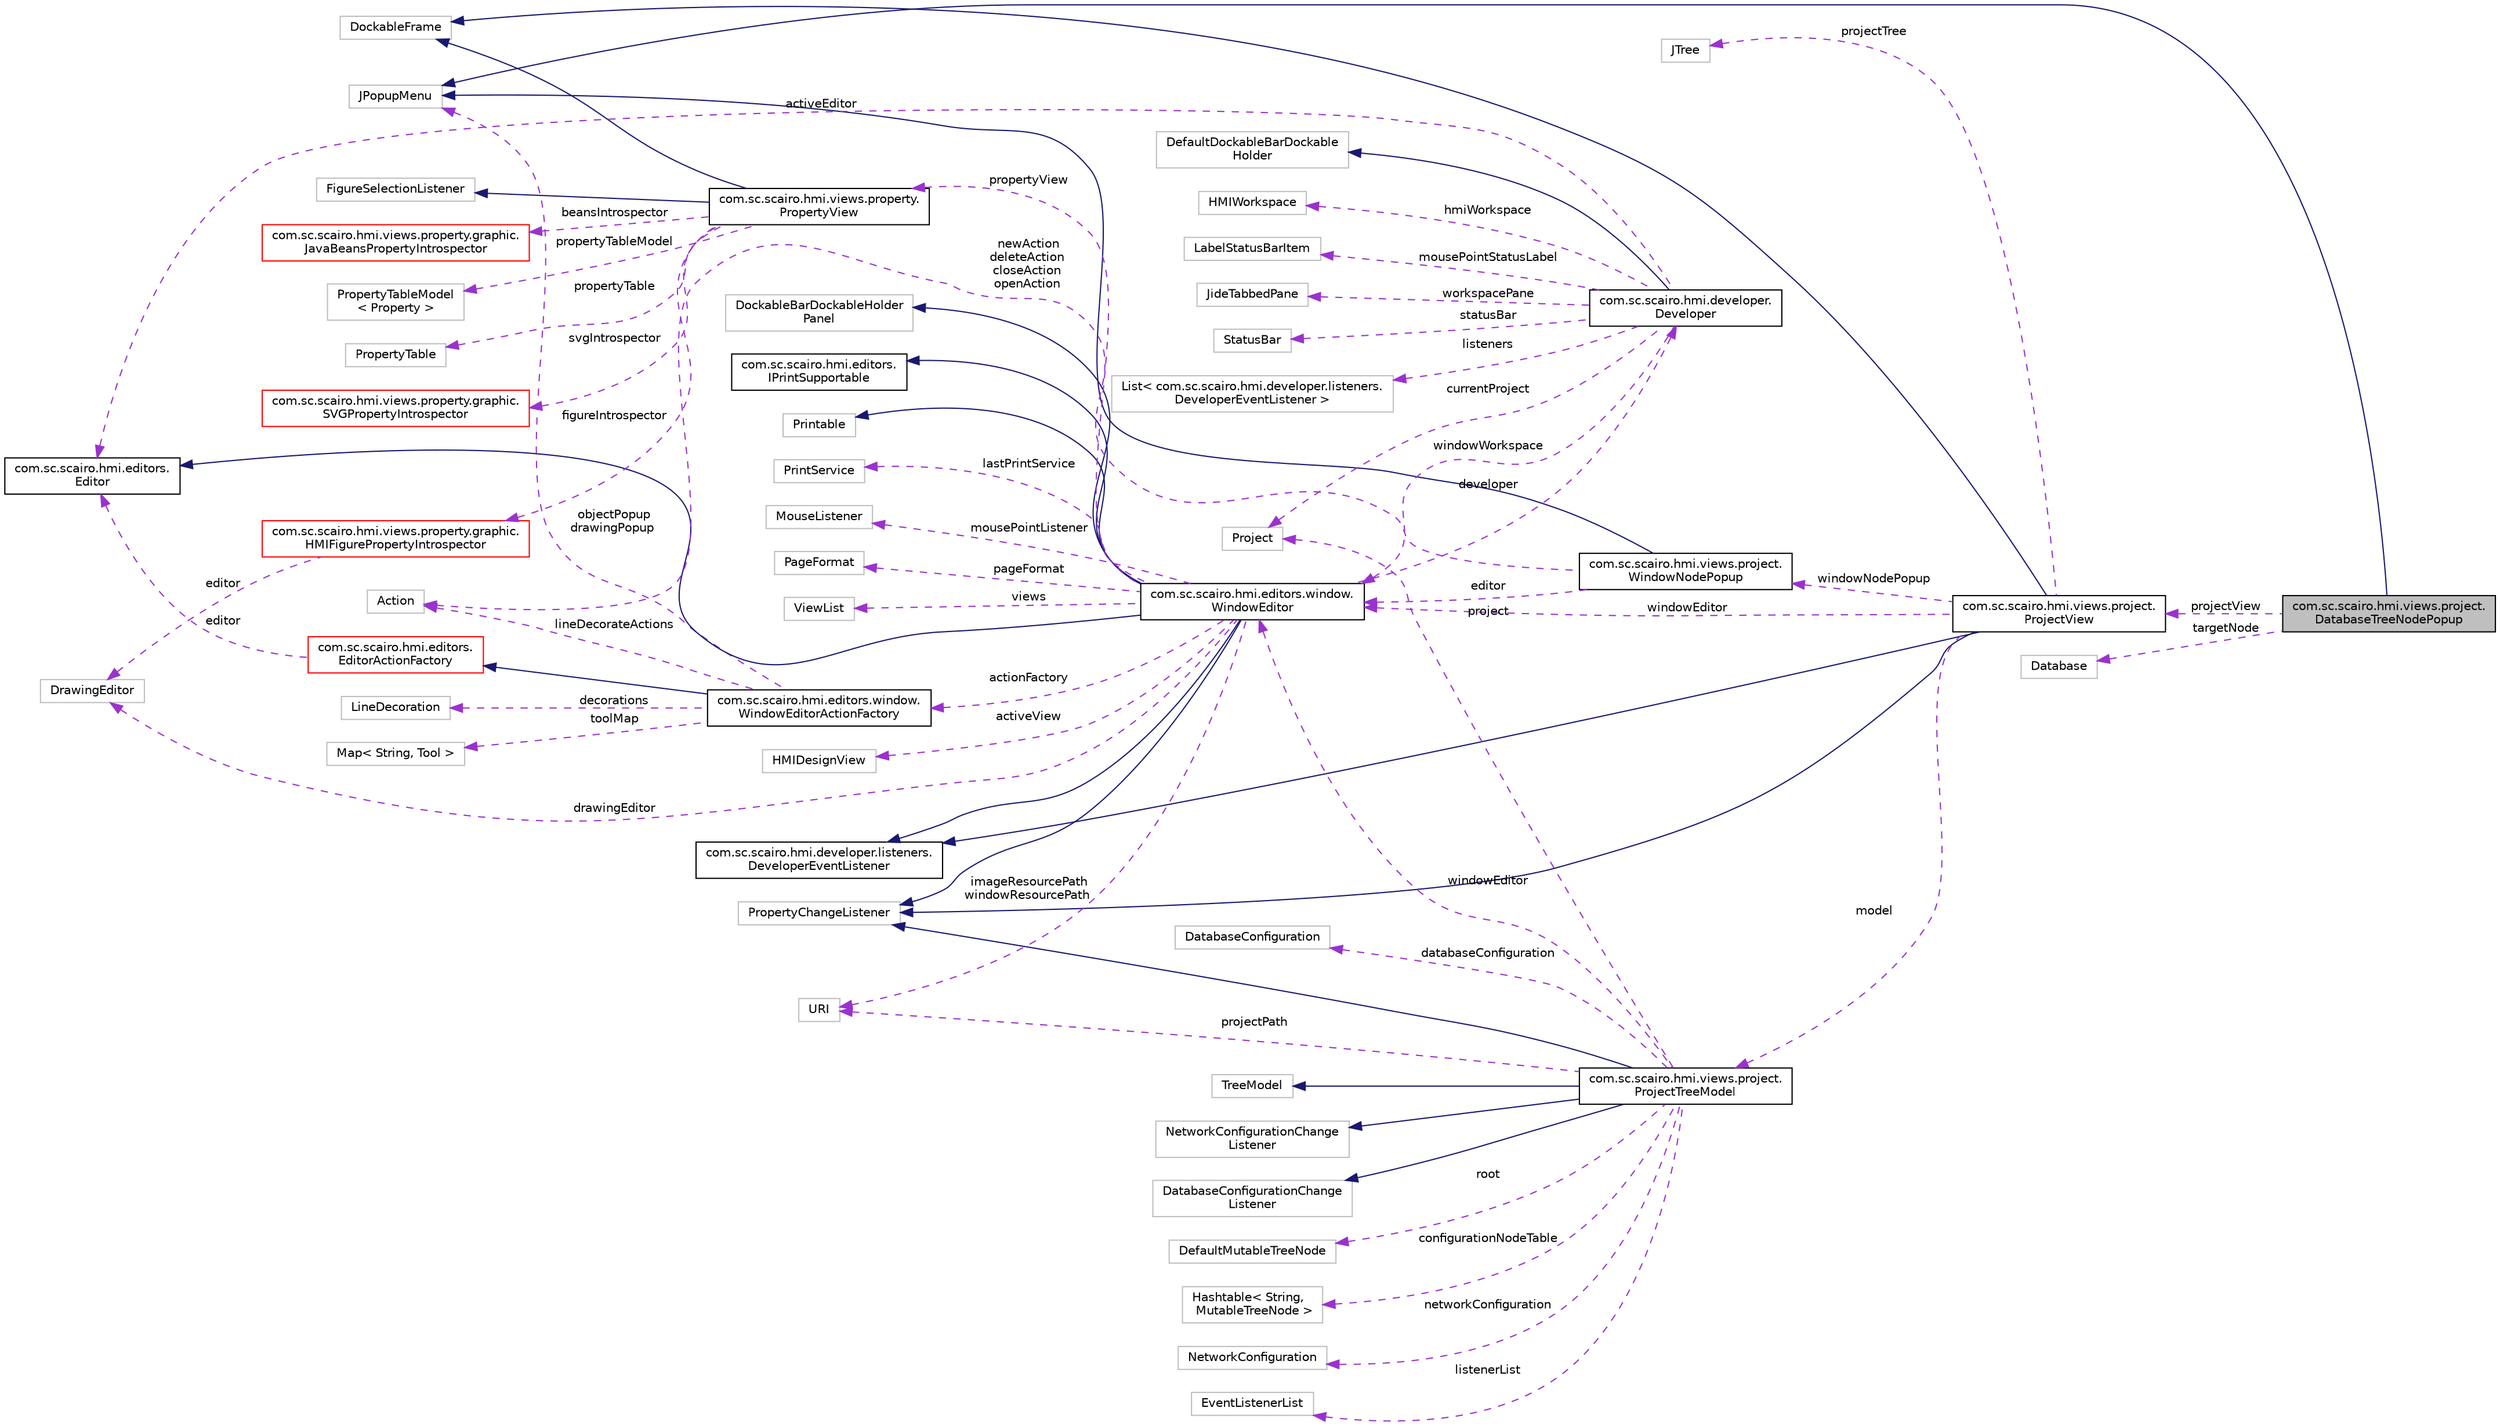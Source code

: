 digraph "com.sc.scairo.hmi.views.project.DatabaseTreeNodePopup"
{
 // LATEX_PDF_SIZE
  edge [fontname="Helvetica",fontsize="10",labelfontname="Helvetica",labelfontsize="10"];
  node [fontname="Helvetica",fontsize="10",shape=record];
  rankdir="LR";
  Node1 [label="com.sc.scairo.hmi.views.project.\lDatabaseTreeNodePopup",height=0.2,width=0.4,color="black", fillcolor="grey75", style="filled", fontcolor="black",tooltip=" "];
  Node2 -> Node1 [dir="back",color="midnightblue",fontsize="10",style="solid",fontname="Helvetica"];
  Node2 [label="JPopupMenu",height=0.2,width=0.4,color="grey75", fillcolor="white", style="filled",tooltip=" "];
  Node3 -> Node1 [dir="back",color="darkorchid3",fontsize="10",style="dashed",label=" targetNode" ,fontname="Helvetica"];
  Node3 [label="Database",height=0.2,width=0.4,color="grey75", fillcolor="white", style="filled",tooltip=" "];
  Node4 -> Node1 [dir="back",color="darkorchid3",fontsize="10",style="dashed",label=" projectView" ,fontname="Helvetica"];
  Node4 [label="com.sc.scairo.hmi.views.project.\lProjectView",height=0.2,width=0.4,color="black", fillcolor="white", style="filled",URL="$classcom_1_1sc_1_1scairo_1_1hmi_1_1views_1_1project_1_1_project_view.html",tooltip=" "];
  Node5 -> Node4 [dir="back",color="midnightblue",fontsize="10",style="solid",fontname="Helvetica"];
  Node5 [label="DockableFrame",height=0.2,width=0.4,color="grey75", fillcolor="white", style="filled",tooltip=" "];
  Node6 -> Node4 [dir="back",color="midnightblue",fontsize="10",style="solid",fontname="Helvetica"];
  Node6 [label="com.sc.scairo.hmi.developer.listeners.\lDeveloperEventListener",height=0.2,width=0.4,color="black", fillcolor="white", style="filled",URL="$interfacecom_1_1sc_1_1scairo_1_1hmi_1_1developer_1_1listeners_1_1_developer_event_listener.html",tooltip=" "];
  Node7 -> Node4 [dir="back",color="midnightblue",fontsize="10",style="solid",fontname="Helvetica"];
  Node7 [label="PropertyChangeListener",height=0.2,width=0.4,color="grey75", fillcolor="white", style="filled",tooltip=" "];
  Node8 -> Node4 [dir="back",color="darkorchid3",fontsize="10",style="dashed",label=" windowNodePopup" ,fontname="Helvetica"];
  Node8 [label="com.sc.scairo.hmi.views.project.\lWindowNodePopup",height=0.2,width=0.4,color="black", fillcolor="white", style="filled",URL="$classcom_1_1sc_1_1scairo_1_1hmi_1_1views_1_1project_1_1_window_node_popup.html",tooltip=" "];
  Node2 -> Node8 [dir="back",color="midnightblue",fontsize="10",style="solid",fontname="Helvetica"];
  Node9 -> Node8 [dir="back",color="darkorchid3",fontsize="10",style="dashed",label=" editor" ,fontname="Helvetica"];
  Node9 [label="com.sc.scairo.hmi.editors.window.\lWindowEditor",height=0.2,width=0.4,color="black", fillcolor="white", style="filled",URL="$classcom_1_1sc_1_1scairo_1_1hmi_1_1editors_1_1window_1_1_window_editor.html",tooltip=" "];
  Node10 -> Node9 [dir="back",color="midnightblue",fontsize="10",style="solid",fontname="Helvetica"];
  Node10 [label="DockableBarDockableHolder\lPanel",height=0.2,width=0.4,color="grey75", fillcolor="white", style="filled",tooltip=" "];
  Node6 -> Node9 [dir="back",color="midnightblue",fontsize="10",style="solid",fontname="Helvetica"];
  Node7 -> Node9 [dir="back",color="midnightblue",fontsize="10",style="solid",fontname="Helvetica"];
  Node11 -> Node9 [dir="back",color="midnightblue",fontsize="10",style="solid",fontname="Helvetica"];
  Node11 [label="com.sc.scairo.hmi.editors.\lEditor",height=0.2,width=0.4,color="black", fillcolor="white", style="filled",URL="$interfacecom_1_1sc_1_1scairo_1_1hmi_1_1editors_1_1_editor.html",tooltip=" "];
  Node12 -> Node9 [dir="back",color="midnightblue",fontsize="10",style="solid",fontname="Helvetica"];
  Node12 [label="com.sc.scairo.hmi.editors.\lIPrintSupportable",height=0.2,width=0.4,color="black", fillcolor="white", style="filled",URL="$interfacecom_1_1sc_1_1scairo_1_1hmi_1_1editors_1_1_i_print_supportable.html",tooltip=" "];
  Node13 -> Node9 [dir="back",color="midnightblue",fontsize="10",style="solid",fontname="Helvetica"];
  Node13 [label="Printable",height=0.2,width=0.4,color="grey75", fillcolor="white", style="filled",tooltip=" "];
  Node14 -> Node9 [dir="back",color="darkorchid3",fontsize="10",style="dashed",label=" drawingEditor" ,fontname="Helvetica"];
  Node14 [label="DrawingEditor",height=0.2,width=0.4,color="grey75", fillcolor="white", style="filled",tooltip=" "];
  Node15 -> Node9 [dir="back",color="darkorchid3",fontsize="10",style="dashed",label=" lastPrintService" ,fontname="Helvetica"];
  Node15 [label="PrintService",height=0.2,width=0.4,color="grey75", fillcolor="white", style="filled",tooltip=" "];
  Node16 -> Node9 [dir="back",color="darkorchid3",fontsize="10",style="dashed",label=" mousePointListener" ,fontname="Helvetica"];
  Node16 [label="MouseListener",height=0.2,width=0.4,color="grey75", fillcolor="white", style="filled",tooltip=" "];
  Node17 -> Node9 [dir="back",color="darkorchid3",fontsize="10",style="dashed",label=" pageFormat" ,fontname="Helvetica"];
  Node17 [label="PageFormat",height=0.2,width=0.4,color="grey75", fillcolor="white", style="filled",tooltip=" "];
  Node18 -> Node9 [dir="back",color="darkorchid3",fontsize="10",style="dashed",label=" views" ,fontname="Helvetica"];
  Node18 [label="ViewList",height=0.2,width=0.4,color="grey75", fillcolor="white", style="filled",tooltip=" "];
  Node19 -> Node9 [dir="back",color="darkorchid3",fontsize="10",style="dashed",label=" imageResourcePath\nwindowResourcePath" ,fontname="Helvetica"];
  Node19 [label="URI",height=0.2,width=0.4,color="grey75", fillcolor="white", style="filled",tooltip=" "];
  Node20 -> Node9 [dir="back",color="darkorchid3",fontsize="10",style="dashed",label=" activeView" ,fontname="Helvetica"];
  Node20 [label="HMIDesignView",height=0.2,width=0.4,color="grey75", fillcolor="white", style="filled",tooltip=" "];
  Node21 -> Node9 [dir="back",color="darkorchid3",fontsize="10",style="dashed",label=" developer" ,fontname="Helvetica"];
  Node21 [label="com.sc.scairo.hmi.developer.\lDeveloper",height=0.2,width=0.4,color="black", fillcolor="white", style="filled",URL="$classcom_1_1sc_1_1scairo_1_1hmi_1_1developer_1_1_developer.html",tooltip=" "];
  Node22 -> Node21 [dir="back",color="midnightblue",fontsize="10",style="solid",fontname="Helvetica"];
  Node22 [label="DefaultDockableBarDockable\lHolder",height=0.2,width=0.4,color="grey75", fillcolor="white", style="filled",tooltip=" "];
  Node23 -> Node21 [dir="back",color="darkorchid3",fontsize="10",style="dashed",label=" hmiWorkspace" ,fontname="Helvetica"];
  Node23 [label="HMIWorkspace",height=0.2,width=0.4,color="grey75", fillcolor="white", style="filled",tooltip=" "];
  Node9 -> Node21 [dir="back",color="darkorchid3",fontsize="10",style="dashed",label=" windowWorkspace" ,fontname="Helvetica"];
  Node24 -> Node21 [dir="back",color="darkorchid3",fontsize="10",style="dashed",label=" mousePointStatusLabel" ,fontname="Helvetica"];
  Node24 [label="LabelStatusBarItem",height=0.2,width=0.4,color="grey75", fillcolor="white", style="filled",tooltip=" "];
  Node25 -> Node21 [dir="back",color="darkorchid3",fontsize="10",style="dashed",label=" workspacePane" ,fontname="Helvetica"];
  Node25 [label="JideTabbedPane",height=0.2,width=0.4,color="grey75", fillcolor="white", style="filled",tooltip=" "];
  Node26 -> Node21 [dir="back",color="darkorchid3",fontsize="10",style="dashed",label=" statusBar" ,fontname="Helvetica"];
  Node26 [label="StatusBar",height=0.2,width=0.4,color="grey75", fillcolor="white", style="filled",tooltip=" "];
  Node27 -> Node21 [dir="back",color="darkorchid3",fontsize="10",style="dashed",label=" currentProject" ,fontname="Helvetica"];
  Node27 [label="Project",height=0.2,width=0.4,color="grey75", fillcolor="white", style="filled",tooltip=" "];
  Node28 -> Node21 [dir="back",color="darkorchid3",fontsize="10",style="dashed",label=" listeners" ,fontname="Helvetica"];
  Node28 [label="List\< com.sc.scairo.hmi.developer.listeners.\lDeveloperEventListener \>",height=0.2,width=0.4,color="grey75", fillcolor="white", style="filled",tooltip=" "];
  Node11 -> Node21 [dir="back",color="darkorchid3",fontsize="10",style="dashed",label=" activeEditor" ,fontname="Helvetica"];
  Node29 -> Node9 [dir="back",color="darkorchid3",fontsize="10",style="dashed",label=" propertyView" ,fontname="Helvetica"];
  Node29 [label="com.sc.scairo.hmi.views.property.\lPropertyView",height=0.2,width=0.4,color="black", fillcolor="white", style="filled",URL="$classcom_1_1sc_1_1scairo_1_1hmi_1_1views_1_1property_1_1_property_view.html",tooltip=" "];
  Node5 -> Node29 [dir="back",color="midnightblue",fontsize="10",style="solid",fontname="Helvetica"];
  Node30 -> Node29 [dir="back",color="midnightblue",fontsize="10",style="solid",fontname="Helvetica"];
  Node30 [label="FigureSelectionListener",height=0.2,width=0.4,color="grey75", fillcolor="white", style="filled",tooltip=" "];
  Node31 -> Node29 [dir="back",color="darkorchid3",fontsize="10",style="dashed",label=" beansIntrospector" ,fontname="Helvetica"];
  Node31 [label="com.sc.scairo.hmi.views.property.graphic.\lJavaBeansPropertyIntrospector",height=0.2,width=0.4,color="red", fillcolor="white", style="filled",URL="$classcom_1_1sc_1_1scairo_1_1hmi_1_1views_1_1property_1_1graphic_1_1_java_beans_property_introspector.html",tooltip=" "];
  Node45 -> Node29 [dir="back",color="darkorchid3",fontsize="10",style="dashed",label=" figureIntrospector" ,fontname="Helvetica"];
  Node45 [label="com.sc.scairo.hmi.views.property.graphic.\lHMIFigurePropertyIntrospector",height=0.2,width=0.4,color="red", fillcolor="white", style="filled",URL="$classcom_1_1sc_1_1scairo_1_1hmi_1_1views_1_1property_1_1graphic_1_1_h_m_i_figure_property_introspector.html",tooltip=" "];
  Node14 -> Node45 [dir="back",color="darkorchid3",fontsize="10",style="dashed",label=" editor" ,fontname="Helvetica"];
  Node49 -> Node29 [dir="back",color="darkorchid3",fontsize="10",style="dashed",label=" propertyTableModel" ,fontname="Helvetica"];
  Node49 [label="PropertyTableModel\l\< Property \>",height=0.2,width=0.4,color="grey75", fillcolor="white", style="filled",tooltip=" "];
  Node50 -> Node29 [dir="back",color="darkorchid3",fontsize="10",style="dashed",label=" propertyTable" ,fontname="Helvetica"];
  Node50 [label="PropertyTable",height=0.2,width=0.4,color="grey75", fillcolor="white", style="filled",tooltip=" "];
  Node51 -> Node29 [dir="back",color="darkorchid3",fontsize="10",style="dashed",label=" svgIntrospector" ,fontname="Helvetica"];
  Node51 [label="com.sc.scairo.hmi.views.property.graphic.\lSVGPropertyIntrospector",height=0.2,width=0.4,color="red", fillcolor="white", style="filled",URL="$classcom_1_1sc_1_1scairo_1_1hmi_1_1views_1_1property_1_1graphic_1_1_s_v_g_property_introspector.html",tooltip=" "];
  Node54 -> Node9 [dir="back",color="darkorchid3",fontsize="10",style="dashed",label=" actionFactory" ,fontname="Helvetica"];
  Node54 [label="com.sc.scairo.hmi.editors.window.\lWindowEditorActionFactory",height=0.2,width=0.4,color="black", fillcolor="white", style="filled",URL="$classcom_1_1sc_1_1scairo_1_1hmi_1_1editors_1_1window_1_1_window_editor_action_factory.html",tooltip=" "];
  Node55 -> Node54 [dir="back",color="midnightblue",fontsize="10",style="solid",fontname="Helvetica"];
  Node55 [label="com.sc.scairo.hmi.editors.\lEditorActionFactory",height=0.2,width=0.4,color="red", fillcolor="white", style="filled",URL="$classcom_1_1sc_1_1scairo_1_1hmi_1_1editors_1_1_editor_action_factory.html",tooltip=" "];
  Node11 -> Node55 [dir="back",color="darkorchid3",fontsize="10",style="dashed",label=" editor" ,fontname="Helvetica"];
  Node2 -> Node54 [dir="back",color="darkorchid3",fontsize="10",style="dashed",label=" objectPopup\ndrawingPopup" ,fontname="Helvetica"];
  Node58 -> Node54 [dir="back",color="darkorchid3",fontsize="10",style="dashed",label=" decorations" ,fontname="Helvetica"];
  Node58 [label="LineDecoration",height=0.2,width=0.4,color="grey75", fillcolor="white", style="filled",tooltip=" "];
  Node59 -> Node54 [dir="back",color="darkorchid3",fontsize="10",style="dashed",label=" lineDecorateActions" ,fontname="Helvetica"];
  Node59 [label="Action",height=0.2,width=0.4,color="grey75", fillcolor="white", style="filled",tooltip=" "];
  Node60 -> Node54 [dir="back",color="darkorchid3",fontsize="10",style="dashed",label=" toolMap" ,fontname="Helvetica"];
  Node60 [label="Map\< String, Tool \>",height=0.2,width=0.4,color="grey75", fillcolor="white", style="filled",tooltip=" "];
  Node59 -> Node8 [dir="back",color="darkorchid3",fontsize="10",style="dashed",label=" newAction\ndeleteAction\ncloseAction\nopenAction" ,fontname="Helvetica"];
  Node9 -> Node4 [dir="back",color="darkorchid3",fontsize="10",style="dashed",label=" windowEditor" ,fontname="Helvetica"];
  Node61 -> Node4 [dir="back",color="darkorchid3",fontsize="10",style="dashed",label=" model" ,fontname="Helvetica"];
  Node61 [label="com.sc.scairo.hmi.views.project.\lProjectTreeModel",height=0.2,width=0.4,color="black", fillcolor="white", style="filled",URL="$classcom_1_1sc_1_1scairo_1_1hmi_1_1views_1_1project_1_1_project_tree_model.html",tooltip=" "];
  Node62 -> Node61 [dir="back",color="midnightblue",fontsize="10",style="solid",fontname="Helvetica"];
  Node62 [label="TreeModel",height=0.2,width=0.4,color="grey75", fillcolor="white", style="filled",tooltip=" "];
  Node63 -> Node61 [dir="back",color="midnightblue",fontsize="10",style="solid",fontname="Helvetica"];
  Node63 [label="NetworkConfigurationChange\lListener",height=0.2,width=0.4,color="grey75", fillcolor="white", style="filled",tooltip=" "];
  Node7 -> Node61 [dir="back",color="midnightblue",fontsize="10",style="solid",fontname="Helvetica"];
  Node64 -> Node61 [dir="back",color="midnightblue",fontsize="10",style="solid",fontname="Helvetica"];
  Node64 [label="DatabaseConfigurationChange\lListener",height=0.2,width=0.4,color="grey75", fillcolor="white", style="filled",tooltip=" "];
  Node65 -> Node61 [dir="back",color="darkorchid3",fontsize="10",style="dashed",label=" root" ,fontname="Helvetica"];
  Node65 [label="DefaultMutableTreeNode",height=0.2,width=0.4,color="grey75", fillcolor="white", style="filled",tooltip=" "];
  Node9 -> Node61 [dir="back",color="darkorchid3",fontsize="10",style="dashed",label=" windowEditor" ,fontname="Helvetica"];
  Node66 -> Node61 [dir="back",color="darkorchid3",fontsize="10",style="dashed",label=" configurationNodeTable" ,fontname="Helvetica"];
  Node66 [label="Hashtable\< String,\l MutableTreeNode \>",height=0.2,width=0.4,color="grey75", fillcolor="white", style="filled",tooltip=" "];
  Node67 -> Node61 [dir="back",color="darkorchid3",fontsize="10",style="dashed",label=" networkConfiguration" ,fontname="Helvetica"];
  Node67 [label="NetworkConfiguration",height=0.2,width=0.4,color="grey75", fillcolor="white", style="filled",tooltip=" "];
  Node68 -> Node61 [dir="back",color="darkorchid3",fontsize="10",style="dashed",label=" listenerList" ,fontname="Helvetica"];
  Node68 [label="EventListenerList",height=0.2,width=0.4,color="grey75", fillcolor="white", style="filled",tooltip=" "];
  Node19 -> Node61 [dir="back",color="darkorchid3",fontsize="10",style="dashed",label=" projectPath" ,fontname="Helvetica"];
  Node69 -> Node61 [dir="back",color="darkorchid3",fontsize="10",style="dashed",label=" databaseConfiguration" ,fontname="Helvetica"];
  Node69 [label="DatabaseConfiguration",height=0.2,width=0.4,color="grey75", fillcolor="white", style="filled",tooltip=" "];
  Node27 -> Node61 [dir="back",color="darkorchid3",fontsize="10",style="dashed",label=" project" ,fontname="Helvetica"];
  Node70 -> Node4 [dir="back",color="darkorchid3",fontsize="10",style="dashed",label=" projectTree" ,fontname="Helvetica"];
  Node70 [label="JTree",height=0.2,width=0.4,color="grey75", fillcolor="white", style="filled",tooltip=" "];
}
